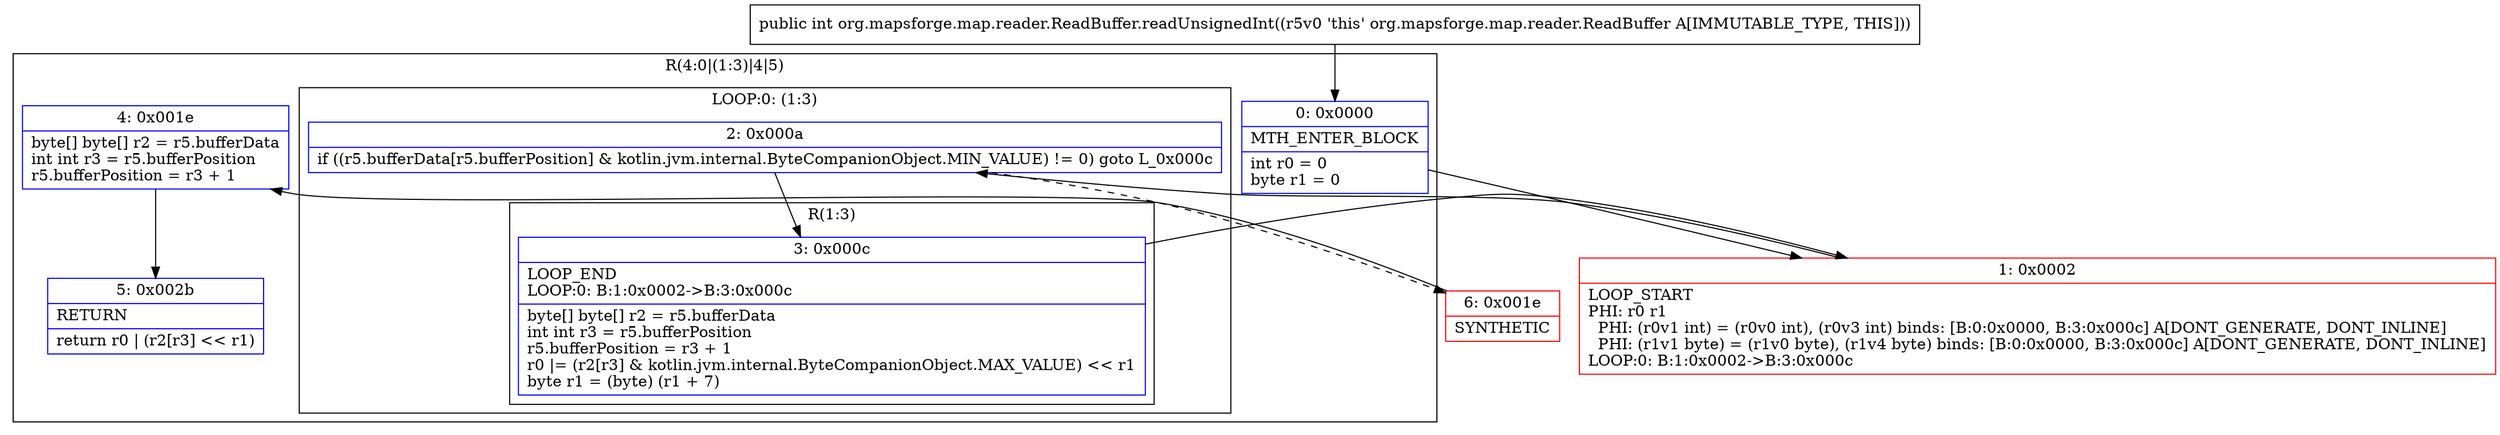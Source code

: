 digraph "CFG fororg.mapsforge.map.reader.ReadBuffer.readUnsignedInt()I" {
subgraph cluster_Region_1673356289 {
label = "R(4:0|(1:3)|4|5)";
node [shape=record,color=blue];
Node_0 [shape=record,label="{0\:\ 0x0000|MTH_ENTER_BLOCK\l|int r0 = 0\lbyte r1 = 0\l}"];
subgraph cluster_LoopRegion_838939574 {
label = "LOOP:0: (1:3)";
node [shape=record,color=blue];
Node_2 [shape=record,label="{2\:\ 0x000a|if ((r5.bufferData[r5.bufferPosition] & kotlin.jvm.internal.ByteCompanionObject.MIN_VALUE) != 0) goto L_0x000c\l}"];
subgraph cluster_Region_1596970131 {
label = "R(1:3)";
node [shape=record,color=blue];
Node_3 [shape=record,label="{3\:\ 0x000c|LOOP_END\lLOOP:0: B:1:0x0002\-\>B:3:0x000c\l|byte[] byte[] r2 = r5.bufferData\lint int r3 = r5.bufferPosition\lr5.bufferPosition = r3 + 1\lr0 \|= (r2[r3] & kotlin.jvm.internal.ByteCompanionObject.MAX_VALUE) \<\< r1\lbyte r1 = (byte) (r1 + 7)\l}"];
}
}
Node_4 [shape=record,label="{4\:\ 0x001e|byte[] byte[] r2 = r5.bufferData\lint int r3 = r5.bufferPosition\lr5.bufferPosition = r3 + 1\l}"];
Node_5 [shape=record,label="{5\:\ 0x002b|RETURN\l|return r0 \| (r2[r3] \<\< r1)\l}"];
}
Node_1 [shape=record,color=red,label="{1\:\ 0x0002|LOOP_START\lPHI: r0 r1 \l  PHI: (r0v1 int) = (r0v0 int), (r0v3 int) binds: [B:0:0x0000, B:3:0x000c] A[DONT_GENERATE, DONT_INLINE]\l  PHI: (r1v1 byte) = (r1v0 byte), (r1v4 byte) binds: [B:0:0x0000, B:3:0x000c] A[DONT_GENERATE, DONT_INLINE]\lLOOP:0: B:1:0x0002\-\>B:3:0x000c\l}"];
Node_6 [shape=record,color=red,label="{6\:\ 0x001e|SYNTHETIC\l}"];
MethodNode[shape=record,label="{public int org.mapsforge.map.reader.ReadBuffer.readUnsignedInt((r5v0 'this' org.mapsforge.map.reader.ReadBuffer A[IMMUTABLE_TYPE, THIS])) }"];
MethodNode -> Node_0;
Node_0 -> Node_1;
Node_2 -> Node_3;
Node_2 -> Node_6[style=dashed];
Node_3 -> Node_1;
Node_4 -> Node_5;
Node_1 -> Node_2;
Node_6 -> Node_4;
}

